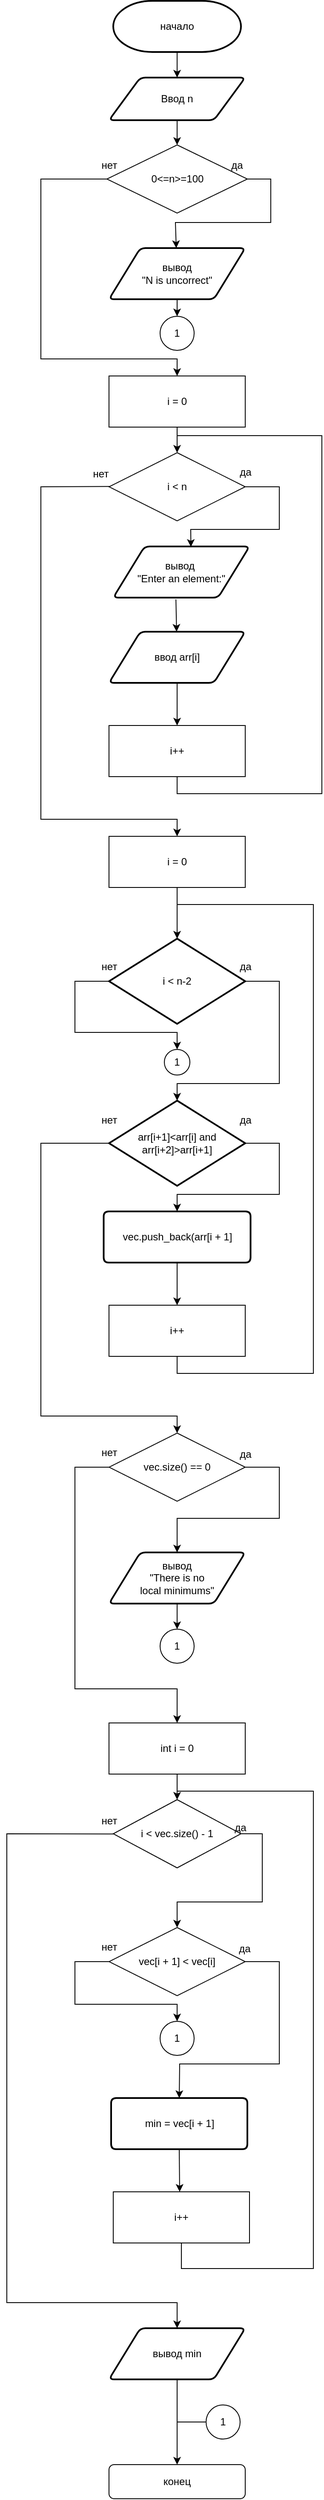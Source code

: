 <mxfile version="22.0.2" type="device">
  <diagram id="C5RBs43oDa-KdzZeNtuy" name="Page-1">
    <mxGraphModel dx="4185" dy="1875" grid="1" gridSize="10" guides="1" tooltips="1" connect="1" arrows="1" fold="1" page="1" pageScale="1" pageWidth="827" pageHeight="1169" math="0" shadow="0">
      <root>
        <mxCell id="WIyWlLk6GJQsqaUBKTNV-0" />
        <mxCell id="WIyWlLk6GJQsqaUBKTNV-1" parent="WIyWlLk6GJQsqaUBKTNV-0" />
        <mxCell id="WQRPMTD5RrIq-8NBpwty-2" value="начало" style="strokeWidth=2;html=1;shape=mxgraph.flowchart.terminator;whiteSpace=wrap;" vertex="1" parent="WIyWlLk6GJQsqaUBKTNV-1">
          <mxGeometry x="285" y="60" width="150" height="60" as="geometry" />
        </mxCell>
        <mxCell id="WQRPMTD5RrIq-8NBpwty-3" value="Ввод n" style="shape=parallelogram;html=1;strokeWidth=2;perimeter=parallelogramPerimeter;whiteSpace=wrap;rounded=1;arcSize=12;size=0.23;" vertex="1" parent="WIyWlLk6GJQsqaUBKTNV-1">
          <mxGeometry x="280" y="150" width="160" height="50" as="geometry" />
        </mxCell>
        <mxCell id="WQRPMTD5RrIq-8NBpwty-4" value="0&amp;lt;=n&amp;gt;=100" style="rhombus;whiteSpace=wrap;html=1;" vertex="1" parent="WIyWlLk6GJQsqaUBKTNV-1">
          <mxGeometry x="277.5" y="229" width="165" height="80" as="geometry" />
        </mxCell>
        <mxCell id="WQRPMTD5RrIq-8NBpwty-5" value="нет" style="text;html=1;align=center;verticalAlign=middle;resizable=0;points=[];autosize=1;strokeColor=none;fillColor=none;" vertex="1" parent="WIyWlLk6GJQsqaUBKTNV-1">
          <mxGeometry x="260" y="238" width="40" height="30" as="geometry" />
        </mxCell>
        <mxCell id="WQRPMTD5RrIq-8NBpwty-6" value="да" style="text;html=1;align=center;verticalAlign=middle;resizable=0;points=[];autosize=1;strokeColor=none;fillColor=none;" vertex="1" parent="WIyWlLk6GJQsqaUBKTNV-1">
          <mxGeometry x="410" y="238" width="40" height="30" as="geometry" />
        </mxCell>
        <mxCell id="WQRPMTD5RrIq-8NBpwty-7" value="вывод&lt;br&gt;&quot;N is uncorrect&quot;" style="shape=parallelogram;html=1;strokeWidth=2;perimeter=parallelogramPerimeter;whiteSpace=wrap;rounded=1;arcSize=12;size=0.23;" vertex="1" parent="WIyWlLk6GJQsqaUBKTNV-1">
          <mxGeometry x="280" y="350" width="160" height="60" as="geometry" />
        </mxCell>
        <mxCell id="WQRPMTD5RrIq-8NBpwty-9" value="" style="endArrow=classic;html=1;rounded=0;exitX=1;exitY=0.5;exitDx=0;exitDy=0;" edge="1" parent="WIyWlLk6GJQsqaUBKTNV-1" source="WQRPMTD5RrIq-8NBpwty-4" target="WQRPMTD5RrIq-8NBpwty-7">
          <mxGeometry width="50" height="50" relative="1" as="geometry">
            <mxPoint x="380" y="400" as="sourcePoint" />
            <mxPoint x="490" y="330" as="targetPoint" />
            <Array as="points">
              <mxPoint x="470" y="269" />
              <mxPoint x="470" y="320" />
              <mxPoint x="358" y="320" />
            </Array>
          </mxGeometry>
        </mxCell>
        <mxCell id="WQRPMTD5RrIq-8NBpwty-11" value="" style="endArrow=classic;html=1;rounded=0;exitX=0.5;exitY=1;exitDx=0;exitDy=0;exitPerimeter=0;entryX=0.5;entryY=0;entryDx=0;entryDy=0;" edge="1" parent="WIyWlLk6GJQsqaUBKTNV-1" source="WQRPMTD5RrIq-8NBpwty-2" target="WQRPMTD5RrIq-8NBpwty-3">
          <mxGeometry width="50" height="50" relative="1" as="geometry">
            <mxPoint x="380" y="320" as="sourcePoint" />
            <mxPoint x="430" y="270" as="targetPoint" />
          </mxGeometry>
        </mxCell>
        <mxCell id="WQRPMTD5RrIq-8NBpwty-12" value="" style="endArrow=classic;html=1;rounded=0;exitX=0.5;exitY=1;exitDx=0;exitDy=0;entryX=0.5;entryY=0;entryDx=0;entryDy=0;" edge="1" parent="WIyWlLk6GJQsqaUBKTNV-1" source="WQRPMTD5RrIq-8NBpwty-3" target="WQRPMTD5RrIq-8NBpwty-4">
          <mxGeometry width="50" height="50" relative="1" as="geometry">
            <mxPoint x="380" y="320" as="sourcePoint" />
            <mxPoint x="430" y="270" as="targetPoint" />
          </mxGeometry>
        </mxCell>
        <mxCell id="WQRPMTD5RrIq-8NBpwty-13" value="i = 0" style="rounded=0;whiteSpace=wrap;html=1;" vertex="1" parent="WIyWlLk6GJQsqaUBKTNV-1">
          <mxGeometry x="280" y="500" width="160" height="60" as="geometry" />
        </mxCell>
        <mxCell id="WQRPMTD5RrIq-8NBpwty-14" value="i &amp;lt; n" style="rhombus;whiteSpace=wrap;html=1;" vertex="1" parent="WIyWlLk6GJQsqaUBKTNV-1">
          <mxGeometry x="280" y="590" width="160" height="80" as="geometry" />
        </mxCell>
        <mxCell id="WQRPMTD5RrIq-8NBpwty-15" value="вывод&amp;nbsp;&lt;br&gt;&quot;Enter an element:&quot;" style="shape=parallelogram;html=1;strokeWidth=2;perimeter=parallelogramPerimeter;whiteSpace=wrap;rounded=1;arcSize=12;size=0.23;" vertex="1" parent="WIyWlLk6GJQsqaUBKTNV-1">
          <mxGeometry x="285" y="700" width="160" height="60" as="geometry" />
        </mxCell>
        <mxCell id="WQRPMTD5RrIq-8NBpwty-17" value="ввод arr[i]" style="shape=parallelogram;html=1;strokeWidth=2;perimeter=parallelogramPerimeter;whiteSpace=wrap;rounded=1;arcSize=12;size=0.23;" vertex="1" parent="WIyWlLk6GJQsqaUBKTNV-1">
          <mxGeometry x="280" y="800" width="160" height="60" as="geometry" />
        </mxCell>
        <mxCell id="WQRPMTD5RrIq-8NBpwty-18" value="i++" style="rounded=0;whiteSpace=wrap;html=1;" vertex="1" parent="WIyWlLk6GJQsqaUBKTNV-1">
          <mxGeometry x="280" y="910" width="160" height="60" as="geometry" />
        </mxCell>
        <mxCell id="WQRPMTD5RrIq-8NBpwty-19" value="1" style="ellipse;whiteSpace=wrap;html=1;aspect=fixed;" vertex="1" parent="WIyWlLk6GJQsqaUBKTNV-1">
          <mxGeometry x="340" y="430" width="40" height="40" as="geometry" />
        </mxCell>
        <mxCell id="WQRPMTD5RrIq-8NBpwty-20" value="" style="endArrow=classic;html=1;rounded=0;exitX=0.5;exitY=1;exitDx=0;exitDy=0;entryX=0.5;entryY=0;entryDx=0;entryDy=0;" edge="1" parent="WIyWlLk6GJQsqaUBKTNV-1" source="WQRPMTD5RrIq-8NBpwty-7" target="WQRPMTD5RrIq-8NBpwty-19">
          <mxGeometry width="50" height="50" relative="1" as="geometry">
            <mxPoint x="400" y="530" as="sourcePoint" />
            <mxPoint x="450" y="480" as="targetPoint" />
          </mxGeometry>
        </mxCell>
        <mxCell id="WQRPMTD5RrIq-8NBpwty-21" value="" style="endArrow=classic;html=1;rounded=0;exitX=0;exitY=0.5;exitDx=0;exitDy=0;entryX=0.5;entryY=0;entryDx=0;entryDy=0;" edge="1" parent="WIyWlLk6GJQsqaUBKTNV-1" source="WQRPMTD5RrIq-8NBpwty-4" target="WQRPMTD5RrIq-8NBpwty-13">
          <mxGeometry width="50" height="50" relative="1" as="geometry">
            <mxPoint x="380" y="460" as="sourcePoint" />
            <mxPoint x="430" y="410" as="targetPoint" />
            <Array as="points">
              <mxPoint x="200" y="269" />
              <mxPoint x="200" y="480" />
              <mxPoint x="360" y="480" />
            </Array>
          </mxGeometry>
        </mxCell>
        <mxCell id="WQRPMTD5RrIq-8NBpwty-24" value="" style="endArrow=classic;html=1;rounded=0;exitX=0.5;exitY=1;exitDx=0;exitDy=0;" edge="1" parent="WIyWlLk6GJQsqaUBKTNV-1" source="WQRPMTD5RrIq-8NBpwty-13" target="WQRPMTD5RrIq-8NBpwty-14">
          <mxGeometry width="50" height="50" relative="1" as="geometry">
            <mxPoint x="380" y="540" as="sourcePoint" />
            <mxPoint x="430" y="490" as="targetPoint" />
          </mxGeometry>
        </mxCell>
        <mxCell id="WQRPMTD5RrIq-8NBpwty-25" value="" style="endArrow=classic;html=1;rounded=0;exitX=1;exitY=0.5;exitDx=0;exitDy=0;entryX=0.57;entryY=0.008;entryDx=0;entryDy=0;entryPerimeter=0;" edge="1" parent="WIyWlLk6GJQsqaUBKTNV-1" source="WQRPMTD5RrIq-8NBpwty-14" target="WQRPMTD5RrIq-8NBpwty-15">
          <mxGeometry width="50" height="50" relative="1" as="geometry">
            <mxPoint x="380" y="710" as="sourcePoint" />
            <mxPoint x="430" y="660" as="targetPoint" />
            <Array as="points">
              <mxPoint x="480" y="630" />
              <mxPoint x="480" y="680" />
              <mxPoint x="376" y="680" />
            </Array>
          </mxGeometry>
        </mxCell>
        <mxCell id="WQRPMTD5RrIq-8NBpwty-26" value="нет" style="text;html=1;align=center;verticalAlign=middle;resizable=0;points=[];autosize=1;strokeColor=none;fillColor=none;" vertex="1" parent="WIyWlLk6GJQsqaUBKTNV-1">
          <mxGeometry x="250" y="600" width="40" height="30" as="geometry" />
        </mxCell>
        <mxCell id="WQRPMTD5RrIq-8NBpwty-28" value="да" style="text;html=1;align=center;verticalAlign=middle;resizable=0;points=[];autosize=1;strokeColor=none;fillColor=none;" vertex="1" parent="WIyWlLk6GJQsqaUBKTNV-1">
          <mxGeometry x="420" y="598" width="40" height="30" as="geometry" />
        </mxCell>
        <mxCell id="WQRPMTD5RrIq-8NBpwty-29" value="" style="endArrow=classic;html=1;rounded=0;exitX=0.46;exitY=1.036;exitDx=0;exitDy=0;exitPerimeter=0;" edge="1" parent="WIyWlLk6GJQsqaUBKTNV-1" source="WQRPMTD5RrIq-8NBpwty-15" target="WQRPMTD5RrIq-8NBpwty-17">
          <mxGeometry width="50" height="50" relative="1" as="geometry">
            <mxPoint x="380" y="790" as="sourcePoint" />
            <mxPoint x="430" y="740" as="targetPoint" />
          </mxGeometry>
        </mxCell>
        <mxCell id="WQRPMTD5RrIq-8NBpwty-31" value="" style="endArrow=classic;html=1;rounded=0;exitX=0.5;exitY=1;exitDx=0;exitDy=0;" edge="1" parent="WIyWlLk6GJQsqaUBKTNV-1" source="WQRPMTD5RrIq-8NBpwty-17" target="WQRPMTD5RrIq-8NBpwty-18">
          <mxGeometry width="50" height="50" relative="1" as="geometry">
            <mxPoint x="380" y="790" as="sourcePoint" />
            <mxPoint x="430" y="740" as="targetPoint" />
          </mxGeometry>
        </mxCell>
        <mxCell id="WQRPMTD5RrIq-8NBpwty-34" value="i = 0" style="rounded=0;whiteSpace=wrap;html=1;" vertex="1" parent="WIyWlLk6GJQsqaUBKTNV-1">
          <mxGeometry x="280" y="1040" width="160" height="60" as="geometry" />
        </mxCell>
        <mxCell id="WQRPMTD5RrIq-8NBpwty-35" value="" style="endArrow=classic;html=1;rounded=0;exitX=0.779;exitY=0.989;exitDx=0;exitDy=0;exitPerimeter=0;entryX=0.5;entryY=0;entryDx=0;entryDy=0;" edge="1" parent="WIyWlLk6GJQsqaUBKTNV-1" source="WQRPMTD5RrIq-8NBpwty-26" target="WQRPMTD5RrIq-8NBpwty-34">
          <mxGeometry width="50" height="50" relative="1" as="geometry">
            <mxPoint x="290" y="810" as="sourcePoint" />
            <mxPoint x="340" y="760" as="targetPoint" />
            <Array as="points">
              <mxPoint x="200" y="630" />
              <mxPoint x="200" y="1020" />
              <mxPoint x="360" y="1020" />
            </Array>
          </mxGeometry>
        </mxCell>
        <mxCell id="WQRPMTD5RrIq-8NBpwty-36" value="i &amp;lt; n-2" style="strokeWidth=2;html=1;shape=mxgraph.flowchart.decision;whiteSpace=wrap;" vertex="1" parent="WIyWlLk6GJQsqaUBKTNV-1">
          <mxGeometry x="280" y="1160" width="160" height="100" as="geometry" />
        </mxCell>
        <mxCell id="WQRPMTD5RrIq-8NBpwty-37" value="arr[i+1]&amp;lt;arr[i] and&lt;br&gt;arr[i+2]&amp;gt;arr[i+1]" style="strokeWidth=2;html=1;shape=mxgraph.flowchart.decision;whiteSpace=wrap;" vertex="1" parent="WIyWlLk6GJQsqaUBKTNV-1">
          <mxGeometry x="280" y="1350" width="160" height="100" as="geometry" />
        </mxCell>
        <mxCell id="WQRPMTD5RrIq-8NBpwty-38" value="vec.push_back(arr[i + 1]" style="shape=parallelogram;html=1;strokeWidth=2;perimeter=parallelogramPerimeter;whiteSpace=wrap;rounded=1;arcSize=12;size=0;" vertex="1" parent="WIyWlLk6GJQsqaUBKTNV-1">
          <mxGeometry x="273.75" y="1480" width="172.5" height="60" as="geometry" />
        </mxCell>
        <mxCell id="WQRPMTD5RrIq-8NBpwty-39" value="i++" style="rounded=0;whiteSpace=wrap;html=1;" vertex="1" parent="WIyWlLk6GJQsqaUBKTNV-1">
          <mxGeometry x="280" y="1590" width="160" height="60" as="geometry" />
        </mxCell>
        <mxCell id="WQRPMTD5RrIq-8NBpwty-41" value="" style="endArrow=classic;html=1;rounded=0;exitX=0.5;exitY=1;exitDx=0;exitDy=0;" edge="1" parent="WIyWlLk6GJQsqaUBKTNV-1" source="WQRPMTD5RrIq-8NBpwty-34" target="WQRPMTD5RrIq-8NBpwty-36">
          <mxGeometry width="50" height="50" relative="1" as="geometry">
            <mxPoint x="290" y="1140" as="sourcePoint" />
            <mxPoint x="340" y="1090" as="targetPoint" />
          </mxGeometry>
        </mxCell>
        <mxCell id="WQRPMTD5RrIq-8NBpwty-43" value="да" style="text;html=1;align=center;verticalAlign=middle;resizable=0;points=[];autosize=1;strokeColor=none;fillColor=none;" vertex="1" parent="WIyWlLk6GJQsqaUBKTNV-1">
          <mxGeometry x="420" y="1178" width="40" height="30" as="geometry" />
        </mxCell>
        <mxCell id="WQRPMTD5RrIq-8NBpwty-44" value="нет" style="text;html=1;align=center;verticalAlign=middle;resizable=0;points=[];autosize=1;strokeColor=none;fillColor=none;" vertex="1" parent="WIyWlLk6GJQsqaUBKTNV-1">
          <mxGeometry x="260" y="1178" width="40" height="30" as="geometry" />
        </mxCell>
        <mxCell id="WQRPMTD5RrIq-8NBpwty-45" value="да" style="text;html=1;align=center;verticalAlign=middle;resizable=0;points=[];autosize=1;strokeColor=none;fillColor=none;" vertex="1" parent="WIyWlLk6GJQsqaUBKTNV-1">
          <mxGeometry x="420" y="1358" width="40" height="30" as="geometry" />
        </mxCell>
        <mxCell id="WQRPMTD5RrIq-8NBpwty-46" value="нет" style="text;html=1;align=center;verticalAlign=middle;resizable=0;points=[];autosize=1;strokeColor=none;fillColor=none;" vertex="1" parent="WIyWlLk6GJQsqaUBKTNV-1">
          <mxGeometry x="260" y="1358" width="40" height="30" as="geometry" />
        </mxCell>
        <mxCell id="WQRPMTD5RrIq-8NBpwty-47" value="" style="endArrow=classic;html=1;rounded=0;entryX=0.5;entryY=0;entryDx=0;entryDy=0;entryPerimeter=0;exitX=1;exitY=0.5;exitDx=0;exitDy=0;exitPerimeter=0;" edge="1" parent="WIyWlLk6GJQsqaUBKTNV-1" source="WQRPMTD5RrIq-8NBpwty-36" target="WQRPMTD5RrIq-8NBpwty-37">
          <mxGeometry width="50" height="50" relative="1" as="geometry">
            <mxPoint x="290" y="1390" as="sourcePoint" />
            <mxPoint x="340" y="1340" as="targetPoint" />
            <Array as="points">
              <mxPoint x="480" y="1210" />
              <mxPoint x="480" y="1330" />
              <mxPoint x="360" y="1330" />
            </Array>
          </mxGeometry>
        </mxCell>
        <mxCell id="WQRPMTD5RrIq-8NBpwty-49" value="" style="endArrow=none;html=1;rounded=0;exitX=0.5;exitY=1;exitDx=0;exitDy=0;" edge="1" parent="WIyWlLk6GJQsqaUBKTNV-1" source="WQRPMTD5RrIq-8NBpwty-18">
          <mxGeometry width="50" height="50" relative="1" as="geometry">
            <mxPoint x="270" y="940" as="sourcePoint" />
            <mxPoint x="360" y="570" as="targetPoint" />
            <Array as="points">
              <mxPoint x="360" y="990" />
              <mxPoint x="530" y="990" />
              <mxPoint x="530" y="570" />
            </Array>
          </mxGeometry>
        </mxCell>
        <mxCell id="WQRPMTD5RrIq-8NBpwty-53" value="" style="endArrow=none;html=1;rounded=0;entryX=0.5;entryY=1;entryDx=0;entryDy=0;" edge="1" parent="WIyWlLk6GJQsqaUBKTNV-1" target="WQRPMTD5RrIq-8NBpwty-39">
          <mxGeometry width="50" height="50" relative="1" as="geometry">
            <mxPoint x="360" y="1120" as="sourcePoint" />
            <mxPoint x="320" y="1350" as="targetPoint" />
            <Array as="points">
              <mxPoint x="520" y="1120" />
              <mxPoint x="520" y="1670" />
              <mxPoint x="360" y="1670" />
            </Array>
          </mxGeometry>
        </mxCell>
        <mxCell id="WQRPMTD5RrIq-8NBpwty-54" value="" style="endArrow=classic;html=1;rounded=0;exitX=1;exitY=0.5;exitDx=0;exitDy=0;exitPerimeter=0;entryX=0.5;entryY=0;entryDx=0;entryDy=0;" edge="1" parent="WIyWlLk6GJQsqaUBKTNV-1" source="WQRPMTD5RrIq-8NBpwty-37" target="WQRPMTD5RrIq-8NBpwty-38">
          <mxGeometry width="50" height="50" relative="1" as="geometry">
            <mxPoint x="270" y="1400" as="sourcePoint" />
            <mxPoint x="320" y="1350" as="targetPoint" />
            <Array as="points">
              <mxPoint x="480" y="1400" />
              <mxPoint x="480" y="1460" />
              <mxPoint x="360" y="1460" />
            </Array>
          </mxGeometry>
        </mxCell>
        <mxCell id="WQRPMTD5RrIq-8NBpwty-56" value="" style="endArrow=classic;html=1;rounded=0;exitX=0.5;exitY=1;exitDx=0;exitDy=0;entryX=0.5;entryY=0;entryDx=0;entryDy=0;" edge="1" parent="WIyWlLk6GJQsqaUBKTNV-1" source="WQRPMTD5RrIq-8NBpwty-38" target="WQRPMTD5RrIq-8NBpwty-39">
          <mxGeometry width="50" height="50" relative="1" as="geometry">
            <mxPoint x="270" y="1400" as="sourcePoint" />
            <mxPoint x="320" y="1350" as="targetPoint" />
          </mxGeometry>
        </mxCell>
        <mxCell id="WQRPMTD5RrIq-8NBpwty-57" value="vec.size() == 0" style="rhombus;whiteSpace=wrap;html=1;" vertex="1" parent="WIyWlLk6GJQsqaUBKTNV-1">
          <mxGeometry x="280" y="1740" width="160" height="80" as="geometry" />
        </mxCell>
        <mxCell id="WQRPMTD5RrIq-8NBpwty-58" value="" style="endArrow=classic;html=1;rounded=0;entryX=0.5;entryY=0;entryDx=0;entryDy=0;exitX=0;exitY=0.5;exitDx=0;exitDy=0;exitPerimeter=0;" edge="1" parent="WIyWlLk6GJQsqaUBKTNV-1" source="WQRPMTD5RrIq-8NBpwty-37" target="WQRPMTD5RrIq-8NBpwty-57">
          <mxGeometry width="50" height="50" relative="1" as="geometry">
            <mxPoint x="280" y="1210" as="sourcePoint" />
            <mxPoint x="320" y="1440" as="targetPoint" />
            <Array as="points">
              <mxPoint x="200" y="1400" />
              <mxPoint x="200" y="1720" />
              <mxPoint x="360" y="1720" />
            </Array>
          </mxGeometry>
        </mxCell>
        <mxCell id="WQRPMTD5RrIq-8NBpwty-59" value="1" style="ellipse;whiteSpace=wrap;html=1;aspect=fixed;" vertex="1" parent="WIyWlLk6GJQsqaUBKTNV-1">
          <mxGeometry x="345" y="1290" width="30" height="30" as="geometry" />
        </mxCell>
        <mxCell id="WQRPMTD5RrIq-8NBpwty-60" value="" style="endArrow=classic;html=1;rounded=0;entryX=0.5;entryY=0;entryDx=0;entryDy=0;" edge="1" parent="WIyWlLk6GJQsqaUBKTNV-1" target="WQRPMTD5RrIq-8NBpwty-59">
          <mxGeometry width="50" height="50" relative="1" as="geometry">
            <mxPoint x="280" y="1210" as="sourcePoint" />
            <mxPoint x="360" y="1280" as="targetPoint" />
            <Array as="points">
              <mxPoint x="240" y="1210" />
              <mxPoint x="240" y="1270" />
              <mxPoint x="360" y="1270" />
            </Array>
          </mxGeometry>
        </mxCell>
        <mxCell id="WQRPMTD5RrIq-8NBpwty-61" value="да" style="text;html=1;align=center;verticalAlign=middle;resizable=0;points=[];autosize=1;strokeColor=none;fillColor=none;" vertex="1" parent="WIyWlLk6GJQsqaUBKTNV-1">
          <mxGeometry x="420" y="1750" width="40" height="30" as="geometry" />
        </mxCell>
        <mxCell id="WQRPMTD5RrIq-8NBpwty-62" value="нет" style="text;html=1;align=center;verticalAlign=middle;resizable=0;points=[];autosize=1;strokeColor=none;fillColor=none;" vertex="1" parent="WIyWlLk6GJQsqaUBKTNV-1">
          <mxGeometry x="260" y="1748" width="40" height="30" as="geometry" />
        </mxCell>
        <mxCell id="WQRPMTD5RrIq-8NBpwty-63" value="вывод&lt;br&gt;&quot;There is no &lt;br&gt;local minimums&quot;" style="shape=parallelogram;html=1;strokeWidth=2;perimeter=parallelogramPerimeter;whiteSpace=wrap;rounded=1;arcSize=12;size=0.23;" vertex="1" parent="WIyWlLk6GJQsqaUBKTNV-1">
          <mxGeometry x="280" y="1880" width="160" height="60" as="geometry" />
        </mxCell>
        <mxCell id="WQRPMTD5RrIq-8NBpwty-64" value="" style="endArrow=classic;html=1;rounded=0;exitX=1;exitY=0.5;exitDx=0;exitDy=0;entryX=0.5;entryY=0;entryDx=0;entryDy=0;" edge="1" parent="WIyWlLk6GJQsqaUBKTNV-1" source="WQRPMTD5RrIq-8NBpwty-57" target="WQRPMTD5RrIq-8NBpwty-63">
          <mxGeometry width="50" height="50" relative="1" as="geometry">
            <mxPoint x="270" y="1940" as="sourcePoint" />
            <mxPoint x="320" y="1890" as="targetPoint" />
            <Array as="points">
              <mxPoint x="480" y="1780" />
              <mxPoint x="480" y="1840" />
              <mxPoint x="360" y="1840" />
            </Array>
          </mxGeometry>
        </mxCell>
        <mxCell id="WQRPMTD5RrIq-8NBpwty-65" value="1" style="ellipse;whiteSpace=wrap;html=1;aspect=fixed;" vertex="1" parent="WIyWlLk6GJQsqaUBKTNV-1">
          <mxGeometry x="340" y="1970" width="40" height="40" as="geometry" />
        </mxCell>
        <mxCell id="WQRPMTD5RrIq-8NBpwty-66" value="" style="endArrow=classic;html=1;rounded=0;entryX=0.5;entryY=0;entryDx=0;entryDy=0;exitX=0.5;exitY=1;exitDx=0;exitDy=0;" edge="1" parent="WIyWlLk6GJQsqaUBKTNV-1" source="WQRPMTD5RrIq-8NBpwty-63" target="WQRPMTD5RrIq-8NBpwty-65">
          <mxGeometry width="50" height="50" relative="1" as="geometry">
            <mxPoint x="270" y="1850" as="sourcePoint" />
            <mxPoint x="320" y="1800" as="targetPoint" />
          </mxGeometry>
        </mxCell>
        <mxCell id="WQRPMTD5RrIq-8NBpwty-67" value="i &lt; vec.size() - 1" style="rhombus;whiteSpace=wrap;html=1;" vertex="1" parent="WIyWlLk6GJQsqaUBKTNV-1">
          <mxGeometry x="285" y="2170" width="150" height="80" as="geometry" />
        </mxCell>
        <mxCell id="WQRPMTD5RrIq-8NBpwty-68" value="int i = 0" style="rounded=0;whiteSpace=wrap;html=1;" vertex="1" parent="WIyWlLk6GJQsqaUBKTNV-1">
          <mxGeometry x="280" y="2080" width="160" height="60" as="geometry" />
        </mxCell>
        <mxCell id="WQRPMTD5RrIq-8NBpwty-69" value="" style="endArrow=classic;html=1;rounded=0;exitX=0;exitY=0.5;exitDx=0;exitDy=0;" edge="1" parent="WIyWlLk6GJQsqaUBKTNV-1" source="WQRPMTD5RrIq-8NBpwty-57">
          <mxGeometry width="50" height="50" relative="1" as="geometry">
            <mxPoint x="270" y="2040" as="sourcePoint" />
            <mxPoint x="360" y="2080" as="targetPoint" />
            <Array as="points">
              <mxPoint x="240" y="1780" />
              <mxPoint x="240" y="2040" />
              <mxPoint x="360" y="2040" />
            </Array>
          </mxGeometry>
        </mxCell>
        <mxCell id="WQRPMTD5RrIq-8NBpwty-70" value="" style="endArrow=classic;html=1;rounded=0;exitX=0.5;exitY=1;exitDx=0;exitDy=0;entryX=0.5;entryY=0;entryDx=0;entryDy=0;" edge="1" parent="WIyWlLk6GJQsqaUBKTNV-1" source="WQRPMTD5RrIq-8NBpwty-68" target="WQRPMTD5RrIq-8NBpwty-67">
          <mxGeometry width="50" height="50" relative="1" as="geometry">
            <mxPoint x="220" y="2040" as="sourcePoint" />
            <mxPoint x="270" y="1990" as="targetPoint" />
          </mxGeometry>
        </mxCell>
        <mxCell id="WQRPMTD5RrIq-8NBpwty-71" value="i++" style="rounded=0;whiteSpace=wrap;html=1;" vertex="1" parent="WIyWlLk6GJQsqaUBKTNV-1">
          <mxGeometry x="285" y="2630" width="160" height="60" as="geometry" />
        </mxCell>
        <mxCell id="WQRPMTD5RrIq-8NBpwty-72" value="" style="endArrow=none;html=1;rounded=0;entryX=0.5;entryY=1;entryDx=0;entryDy=0;" edge="1" parent="WIyWlLk6GJQsqaUBKTNV-1" target="WQRPMTD5RrIq-8NBpwty-71">
          <mxGeometry width="50" height="50" relative="1" as="geometry">
            <mxPoint x="360" y="2160" as="sourcePoint" />
            <mxPoint x="280" y="2150" as="targetPoint" />
            <Array as="points">
              <mxPoint x="520" y="2160" />
              <mxPoint x="520" y="2720" />
              <mxPoint x="365" y="2720" />
            </Array>
          </mxGeometry>
        </mxCell>
        <mxCell id="WQRPMTD5RrIq-8NBpwty-73" value="да" style="text;html=1;align=center;verticalAlign=middle;resizable=0;points=[];autosize=1;strokeColor=none;fillColor=none;" vertex="1" parent="WIyWlLk6GJQsqaUBKTNV-1">
          <mxGeometry x="414" y="2188" width="40" height="30" as="geometry" />
        </mxCell>
        <mxCell id="WQRPMTD5RrIq-8NBpwty-74" value="нет" style="text;html=1;align=center;verticalAlign=middle;resizable=0;points=[];autosize=1;strokeColor=none;fillColor=none;" vertex="1" parent="WIyWlLk6GJQsqaUBKTNV-1">
          <mxGeometry x="260" y="2180" width="40" height="30" as="geometry" />
        </mxCell>
        <mxCell id="WQRPMTD5RrIq-8NBpwty-75" value="vec[i + 1] &lt; vec[i]" style="rhombus;whiteSpace=wrap;html=1;" vertex="1" parent="WIyWlLk6GJQsqaUBKTNV-1">
          <mxGeometry x="280" y="2320" width="160" height="80" as="geometry" />
        </mxCell>
        <mxCell id="WQRPMTD5RrIq-8NBpwty-76" value="да" style="text;html=1;align=center;verticalAlign=middle;resizable=0;points=[];autosize=1;strokeColor=none;fillColor=none;" vertex="1" parent="WIyWlLk6GJQsqaUBKTNV-1">
          <mxGeometry x="419" y="2330" width="40" height="30" as="geometry" />
        </mxCell>
        <mxCell id="WQRPMTD5RrIq-8NBpwty-77" value="нет" style="text;html=1;align=center;verticalAlign=middle;resizable=0;points=[];autosize=1;strokeColor=none;fillColor=none;" vertex="1" parent="WIyWlLk6GJQsqaUBKTNV-1">
          <mxGeometry x="260" y="2328" width="40" height="30" as="geometry" />
        </mxCell>
        <mxCell id="WQRPMTD5RrIq-8NBpwty-78" value="min = vec[i + 1]" style="shape=parallelogram;html=1;strokeWidth=2;perimeter=parallelogramPerimeter;whiteSpace=wrap;rounded=1;arcSize=12;size=0;" vertex="1" parent="WIyWlLk6GJQsqaUBKTNV-1">
          <mxGeometry x="282.5" y="2520" width="160" height="60" as="geometry" />
        </mxCell>
        <mxCell id="WQRPMTD5RrIq-8NBpwty-79" value="" style="endArrow=classic;html=1;rounded=0;exitX=1;exitY=0.5;exitDx=0;exitDy=0;entryX=0.5;entryY=0;entryDx=0;entryDy=0;" edge="1" parent="WIyWlLk6GJQsqaUBKTNV-1" source="WQRPMTD5RrIq-8NBpwty-75" target="WQRPMTD5RrIq-8NBpwty-78">
          <mxGeometry width="50" height="50" relative="1" as="geometry">
            <mxPoint x="230" y="2450" as="sourcePoint" />
            <mxPoint x="280" y="2400" as="targetPoint" />
            <Array as="points">
              <mxPoint x="480" y="2360" />
              <mxPoint x="480" y="2480" />
              <mxPoint x="363" y="2480" />
            </Array>
          </mxGeometry>
        </mxCell>
        <mxCell id="WQRPMTD5RrIq-8NBpwty-80" value="" style="endArrow=classic;html=1;rounded=0;exitX=1;exitY=0.5;exitDx=0;exitDy=0;entryX=0.5;entryY=0;entryDx=0;entryDy=0;" edge="1" parent="WIyWlLk6GJQsqaUBKTNV-1" source="WQRPMTD5RrIq-8NBpwty-67" target="WQRPMTD5RrIq-8NBpwty-75">
          <mxGeometry width="50" height="50" relative="1" as="geometry">
            <mxPoint x="230" y="2450" as="sourcePoint" />
            <mxPoint x="280" y="2400" as="targetPoint" />
            <Array as="points">
              <mxPoint x="460" y="2210" />
              <mxPoint x="460" y="2290" />
              <mxPoint x="360" y="2290" />
            </Array>
          </mxGeometry>
        </mxCell>
        <mxCell id="WQRPMTD5RrIq-8NBpwty-85" value="" style="endArrow=classic;html=1;rounded=0;exitX=0.5;exitY=1;exitDx=0;exitDy=0;" edge="1" parent="WIyWlLk6GJQsqaUBKTNV-1" source="WQRPMTD5RrIq-8NBpwty-78">
          <mxGeometry width="50" height="50" relative="1" as="geometry">
            <mxPoint x="270" y="2490" as="sourcePoint" />
            <mxPoint x="363" y="2630" as="targetPoint" />
          </mxGeometry>
        </mxCell>
        <mxCell id="WQRPMTD5RrIq-8NBpwty-87" value="1" style="ellipse;whiteSpace=wrap;html=1;aspect=fixed;" vertex="1" parent="WIyWlLk6GJQsqaUBKTNV-1">
          <mxGeometry x="340" y="2430" width="40" height="40" as="geometry" />
        </mxCell>
        <mxCell id="WQRPMTD5RrIq-8NBpwty-88" value="" style="endArrow=classic;html=1;rounded=0;exitX=0;exitY=0.5;exitDx=0;exitDy=0;entryX=0.5;entryY=0;entryDx=0;entryDy=0;" edge="1" parent="WIyWlLk6GJQsqaUBKTNV-1" source="WQRPMTD5RrIq-8NBpwty-75" target="WQRPMTD5RrIq-8NBpwty-87">
          <mxGeometry width="50" height="50" relative="1" as="geometry">
            <mxPoint x="270" y="2490" as="sourcePoint" />
            <mxPoint x="320" y="2440" as="targetPoint" />
            <Array as="points">
              <mxPoint x="240" y="2360" />
              <mxPoint x="240" y="2410" />
              <mxPoint x="360" y="2410" />
            </Array>
          </mxGeometry>
        </mxCell>
        <mxCell id="WQRPMTD5RrIq-8NBpwty-89" value="вывод min" style="shape=parallelogram;html=1;strokeWidth=2;perimeter=parallelogramPerimeter;whiteSpace=wrap;rounded=1;arcSize=12;size=0.23;" vertex="1" parent="WIyWlLk6GJQsqaUBKTNV-1">
          <mxGeometry x="280" y="2790" width="160" height="60" as="geometry" />
        </mxCell>
        <mxCell id="WQRPMTD5RrIq-8NBpwty-90" value="" style="endArrow=classic;html=1;rounded=0;exitX=0.627;exitY=1.008;exitDx=0;exitDy=0;exitPerimeter=0;entryX=0.5;entryY=0;entryDx=0;entryDy=0;" edge="1" parent="WIyWlLk6GJQsqaUBKTNV-1" source="WQRPMTD5RrIq-8NBpwty-74" target="WQRPMTD5RrIq-8NBpwty-89">
          <mxGeometry width="50" height="50" relative="1" as="geometry">
            <mxPoint x="270" y="2570" as="sourcePoint" />
            <mxPoint x="320" y="2520" as="targetPoint" />
            <Array as="points">
              <mxPoint x="160" y="2210" />
              <mxPoint x="160" y="2760" />
              <mxPoint x="360" y="2760" />
            </Array>
          </mxGeometry>
        </mxCell>
        <mxCell id="WQRPMTD5RrIq-8NBpwty-91" value="конец" style="rounded=1;whiteSpace=wrap;html=1;" vertex="1" parent="WIyWlLk6GJQsqaUBKTNV-1">
          <mxGeometry x="280" y="2950" width="160" height="40" as="geometry" />
        </mxCell>
        <mxCell id="WQRPMTD5RrIq-8NBpwty-92" value="" style="endArrow=classic;html=1;rounded=0;exitX=0.5;exitY=1;exitDx=0;exitDy=0;" edge="1" parent="WIyWlLk6GJQsqaUBKTNV-1" source="WQRPMTD5RrIq-8NBpwty-89" target="WQRPMTD5RrIq-8NBpwty-91">
          <mxGeometry width="50" height="50" relative="1" as="geometry">
            <mxPoint x="270" y="2870" as="sourcePoint" />
            <mxPoint x="320" y="2820" as="targetPoint" />
          </mxGeometry>
        </mxCell>
        <mxCell id="WQRPMTD5RrIq-8NBpwty-94" value="1" style="ellipse;whiteSpace=wrap;html=1;aspect=fixed;" vertex="1" parent="WIyWlLk6GJQsqaUBKTNV-1">
          <mxGeometry x="394" y="2880" width="40" height="40" as="geometry" />
        </mxCell>
        <mxCell id="WQRPMTD5RrIq-8NBpwty-95" value="" style="endArrow=none;html=1;rounded=0;entryX=0;entryY=0.5;entryDx=0;entryDy=0;" edge="1" parent="WIyWlLk6GJQsqaUBKTNV-1" target="WQRPMTD5RrIq-8NBpwty-94">
          <mxGeometry width="50" height="50" relative="1" as="geometry">
            <mxPoint x="360" y="2900" as="sourcePoint" />
            <mxPoint x="320" y="2820" as="targetPoint" />
          </mxGeometry>
        </mxCell>
      </root>
    </mxGraphModel>
  </diagram>
</mxfile>
